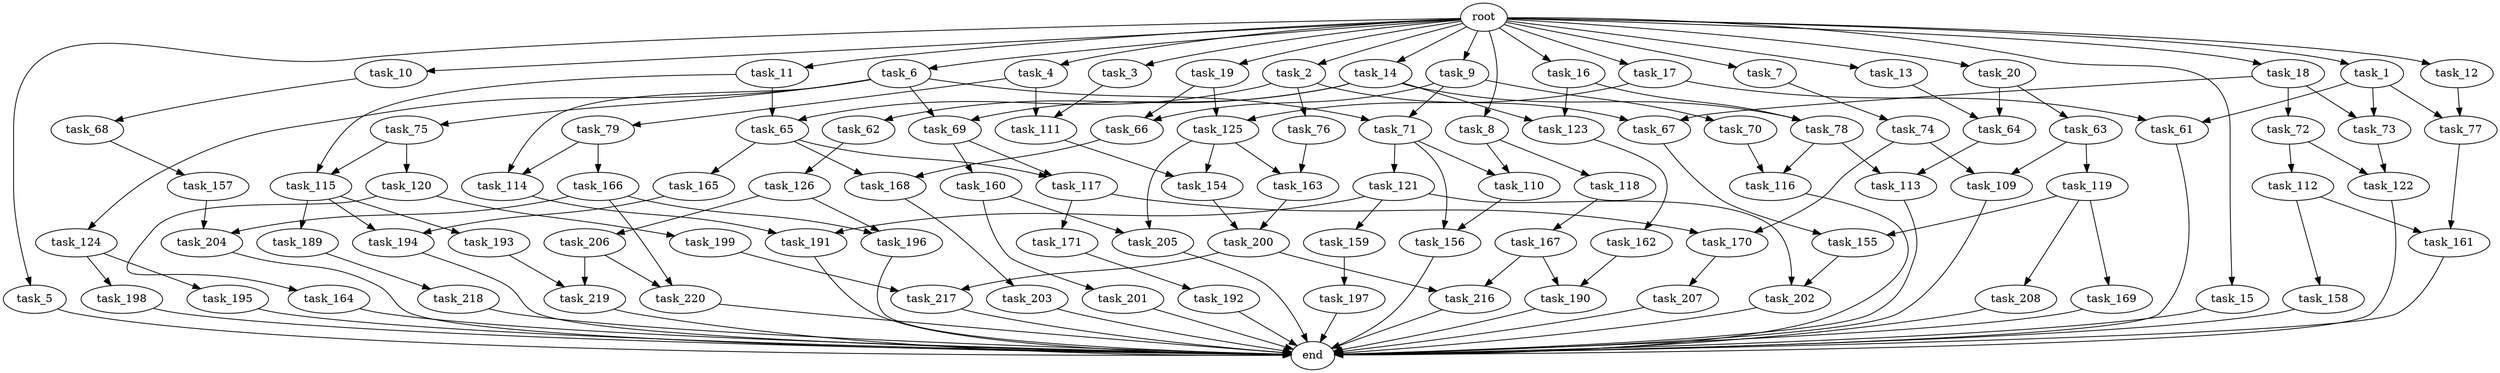 digraph G {
  task_67 [size="100502234726.400009"];
  task_193 [size="7730941132.800000"];
  task_12 [size="102.400000"];
  task_201 [size="85899345920.000000"];
  task_5 [size="102.400000"];
  task_217 [size="77309411328.000000"];
  task_63 [size="42090679500.800003"];
  task_196 [size="21474836480.000000"];
  task_164 [size="13743895347.200001"];
  task_17 [size="102.400000"];
  task_2 [size="102.400000"];
  task_121 [size="69578470195.199997"];
  task_216 [size="21474836480.000000"];
  task_208 [size="7730941132.800000"];
  task_168 [size="89335319756.800003"];
  task_197 [size="7730941132.800000"];
  task_166 [size="85899345920.000000"];
  task_169 [size="7730941132.800000"];
  task_207 [size="30923764531.200001"];
  task_79 [size="69578470195.199997"];
  task_198 [size="7730941132.800000"];
  task_77 [size="44667659878.400002"];
  task_163 [size="44667659878.400002"];
  task_11 [size="102.400000"];
  task_71 [size="124554051584.000000"];
  task_167 [size="7730941132.800000"];
  task_15 [size="102.400000"];
  task_154 [size="52398601011.200005"];
  task_191 [size="55834574848.000000"];
  task_64 [size="45526653337.600006"];
  task_156 [size="83322365542.400009"];
  root [size="0.000000"];
  task_72 [size="30923764531.200001"];
  task_69 [size="109951162777.600006"];
  task_119 [size="69578470195.199997"];
  task_74 [size="42090679500.800003"];
  task_190 [size="35218731827.200005"];
  task_114 [size="140874927308.800018"];
  task_8 [size="102.400000"];
  task_155 [size="21474836480.000000"];
  task_18 [size="102.400000"];
  task_109 [size="77309411328.000000"];
  task_122 [size="171798691840.000000"];
  task_194 [size="11166914969.600000"];
  task_126 [size="69578470195.199997"];
  task_66 [size="111669149696.000000"];
  task_206 [size="13743895347.200001"];
  task_78 [size="68719476736.000000"];
  task_165 [size="85899345920.000000"];
  task_73 [size="44667659878.400002"];
  task_116 [size="93630287052.800003"];
  task_199 [size="13743895347.200001"];
  task_1 [size="102.400000"];
  task_3 [size="102.400000"];
  task_200 [size="100502234726.400009"];
  task_157 [size="30923764531.200001"];
  task_9 [size="102.400000"];
  task_189 [size="7730941132.800000"];
  task_75 [size="54975581388.800003"];
  task_220 [size="21474836480.000000"];
  task_4 [size="102.400000"];
  end [size="0.000000"];
  task_111 [size="155477816115.200012"];
  task_123 [size="68719476736.000000"];
  task_117 [size="107374182400.000000"];
  task_16 [size="102.400000"];
  task_158 [size="85899345920.000000"];
  task_19 [size="102.400000"];
  task_159 [size="13743895347.200001"];
  task_20 [size="102.400000"];
  task_6 [size="102.400000"];
  task_160 [size="21474836480.000000"];
  task_170 [size="77309411328.000000"];
  task_62 [size="54975581388.800003"];
  task_192 [size="85899345920.000000"];
  task_112 [size="85899345920.000000"];
  task_65 [size="124554051584.000000"];
  task_115 [size="124554051584.000000"];
  task_7 [size="102.400000"];
  task_202 [size="17179869184.000000"];
  task_118 [size="13743895347.200001"];
  task_120 [size="69578470195.199997"];
  task_125 [size="73014444032.000000"];
  task_204 [size="77309411328.000000"];
  task_124 [size="54975581388.800003"];
  task_68 [size="69578470195.199997"];
  task_162 [size="21474836480.000000"];
  task_203 [size="54975581388.800003"];
  task_61 [size="44667659878.400002"];
  task_113 [size="93630287052.800003"];
  task_76 [size="69578470195.199997"];
  task_171 [size="69578470195.199997"];
  task_70 [size="69578470195.199997"];
  task_161 [size="127990025420.800003"];
  task_13 [size="102.400000"];
  task_218 [size="13743895347.200001"];
  task_219 [size="55834574848.000000"];
  task_10 [size="102.400000"];
  task_110 [size="83322365542.400009"];
  task_205 [size="116823110451.200012"];
  task_195 [size="7730941132.800000"];
  task_14 [size="102.400000"];

  task_67 -> task_155 [size="134217728.000000"];
  task_193 -> task_219 [size="411041792.000000"];
  task_12 -> task_77 [size="301989888.000000"];
  task_201 -> end [size="1.000000"];
  task_5 -> end [size="1.000000"];
  task_217 -> end [size="1.000000"];
  task_63 -> task_109 [size="679477248.000000"];
  task_63 -> task_119 [size="679477248.000000"];
  task_196 -> end [size="1.000000"];
  task_164 -> end [size="1.000000"];
  task_17 -> task_61 [size="301989888.000000"];
  task_17 -> task_125 [size="301989888.000000"];
  task_2 -> task_67 [size="679477248.000000"];
  task_2 -> task_65 [size="679477248.000000"];
  task_2 -> task_76 [size="679477248.000000"];
  task_121 -> task_202 [size="134217728.000000"];
  task_121 -> task_159 [size="134217728.000000"];
  task_121 -> task_191 [size="134217728.000000"];
  task_216 -> end [size="1.000000"];
  task_208 -> end [size="1.000000"];
  task_168 -> task_203 [size="536870912.000000"];
  task_197 -> end [size="1.000000"];
  task_166 -> task_220 [size="75497472.000000"];
  task_166 -> task_204 [size="75497472.000000"];
  task_166 -> task_196 [size="75497472.000000"];
  task_169 -> end [size="1.000000"];
  task_207 -> end [size="1.000000"];
  task_79 -> task_166 [size="838860800.000000"];
  task_79 -> task_114 [size="838860800.000000"];
  task_198 -> end [size="1.000000"];
  task_77 -> task_161 [size="411041792.000000"];
  task_163 -> task_200 [size="301989888.000000"];
  task_11 -> task_65 [size="536870912.000000"];
  task_11 -> task_115 [size="536870912.000000"];
  task_71 -> task_110 [size="679477248.000000"];
  task_71 -> task_121 [size="679477248.000000"];
  task_71 -> task_156 [size="679477248.000000"];
  task_167 -> task_190 [size="134217728.000000"];
  task_167 -> task_216 [size="134217728.000000"];
  task_15 -> end [size="1.000000"];
  task_154 -> task_200 [size="679477248.000000"];
  task_191 -> end [size="1.000000"];
  task_64 -> task_113 [size="838860800.000000"];
  task_156 -> end [size="1.000000"];
  root -> task_7 [size="1.000000"];
  root -> task_8 [size="1.000000"];
  root -> task_20 [size="1.000000"];
  root -> task_12 [size="1.000000"];
  root -> task_18 [size="1.000000"];
  root -> task_1 [size="1.000000"];
  root -> task_3 [size="1.000000"];
  root -> task_16 [size="1.000000"];
  root -> task_19 [size="1.000000"];
  root -> task_5 [size="1.000000"];
  root -> task_10 [size="1.000000"];
  root -> task_6 [size="1.000000"];
  root -> task_17 [size="1.000000"];
  root -> task_9 [size="1.000000"];
  root -> task_11 [size="1.000000"];
  root -> task_4 [size="1.000000"];
  root -> task_13 [size="1.000000"];
  root -> task_2 [size="1.000000"];
  root -> task_14 [size="1.000000"];
  root -> task_15 [size="1.000000"];
  task_72 -> task_112 [size="838860800.000000"];
  task_72 -> task_122 [size="838860800.000000"];
  task_69 -> task_160 [size="209715200.000000"];
  task_69 -> task_117 [size="209715200.000000"];
  task_119 -> task_169 [size="75497472.000000"];
  task_119 -> task_208 [size="75497472.000000"];
  task_119 -> task_155 [size="75497472.000000"];
  task_74 -> task_109 [size="75497472.000000"];
  task_74 -> task_170 [size="75497472.000000"];
  task_190 -> end [size="1.000000"];
  task_114 -> task_191 [size="411041792.000000"];
  task_8 -> task_110 [size="134217728.000000"];
  task_8 -> task_118 [size="134217728.000000"];
  task_155 -> task_202 [size="33554432.000000"];
  task_18 -> task_67 [size="301989888.000000"];
  task_18 -> task_72 [size="301989888.000000"];
  task_18 -> task_73 [size="301989888.000000"];
  task_109 -> end [size="1.000000"];
  task_122 -> end [size="1.000000"];
  task_194 -> end [size="1.000000"];
  task_126 -> task_196 [size="134217728.000000"];
  task_126 -> task_206 [size="134217728.000000"];
  task_66 -> task_168 [size="33554432.000000"];
  task_206 -> task_220 [size="134217728.000000"];
  task_206 -> task_219 [size="134217728.000000"];
  task_78 -> task_116 [size="75497472.000000"];
  task_78 -> task_113 [size="75497472.000000"];
  task_165 -> task_194 [size="33554432.000000"];
  task_73 -> task_122 [size="838860800.000000"];
  task_116 -> end [size="1.000000"];
  task_199 -> task_217 [size="679477248.000000"];
  task_1 -> task_61 [size="134217728.000000"];
  task_1 -> task_77 [size="134217728.000000"];
  task_1 -> task_73 [size="134217728.000000"];
  task_3 -> task_111 [size="838860800.000000"];
  task_200 -> task_216 [size="75497472.000000"];
  task_200 -> task_217 [size="75497472.000000"];
  task_157 -> task_204 [size="679477248.000000"];
  task_9 -> task_66 [size="679477248.000000"];
  task_9 -> task_70 [size="679477248.000000"];
  task_9 -> task_71 [size="679477248.000000"];
  task_189 -> task_218 [size="134217728.000000"];
  task_75 -> task_115 [size="679477248.000000"];
  task_75 -> task_120 [size="679477248.000000"];
  task_220 -> end [size="1.000000"];
  task_4 -> task_79 [size="679477248.000000"];
  task_4 -> task_111 [size="679477248.000000"];
  task_111 -> task_154 [size="209715200.000000"];
  task_123 -> task_162 [size="209715200.000000"];
  task_117 -> task_170 [size="679477248.000000"];
  task_117 -> task_171 [size="679477248.000000"];
  task_16 -> task_123 [size="134217728.000000"];
  task_16 -> task_78 [size="134217728.000000"];
  task_158 -> end [size="1.000000"];
  task_19 -> task_66 [size="411041792.000000"];
  task_19 -> task_125 [size="411041792.000000"];
  task_159 -> task_197 [size="75497472.000000"];
  task_20 -> task_63 [size="411041792.000000"];
  task_20 -> task_64 [size="411041792.000000"];
  task_6 -> task_124 [size="536870912.000000"];
  task_6 -> task_75 [size="536870912.000000"];
  task_6 -> task_114 [size="536870912.000000"];
  task_6 -> task_69 [size="536870912.000000"];
  task_6 -> task_71 [size="536870912.000000"];
  task_160 -> task_205 [size="838860800.000000"];
  task_160 -> task_201 [size="838860800.000000"];
  task_170 -> task_207 [size="301989888.000000"];
  task_62 -> task_126 [size="679477248.000000"];
  task_192 -> end [size="1.000000"];
  task_112 -> task_158 [size="838860800.000000"];
  task_112 -> task_161 [size="838860800.000000"];
  task_65 -> task_168 [size="838860800.000000"];
  task_65 -> task_117 [size="838860800.000000"];
  task_65 -> task_165 [size="838860800.000000"];
  task_115 -> task_189 [size="75497472.000000"];
  task_115 -> task_193 [size="75497472.000000"];
  task_115 -> task_194 [size="75497472.000000"];
  task_7 -> task_74 [size="411041792.000000"];
  task_202 -> end [size="1.000000"];
  task_118 -> task_167 [size="75497472.000000"];
  task_120 -> task_199 [size="134217728.000000"];
  task_120 -> task_164 [size="134217728.000000"];
  task_125 -> task_154 [size="301989888.000000"];
  task_125 -> task_163 [size="301989888.000000"];
  task_125 -> task_205 [size="301989888.000000"];
  task_204 -> end [size="1.000000"];
  task_124 -> task_195 [size="75497472.000000"];
  task_124 -> task_198 [size="75497472.000000"];
  task_68 -> task_157 [size="301989888.000000"];
  task_162 -> task_190 [size="209715200.000000"];
  task_203 -> end [size="1.000000"];
  task_61 -> end [size="1.000000"];
  task_113 -> end [size="1.000000"];
  task_76 -> task_163 [size="134217728.000000"];
  task_171 -> task_192 [size="838860800.000000"];
  task_70 -> task_116 [size="838860800.000000"];
  task_161 -> end [size="1.000000"];
  task_13 -> task_64 [size="33554432.000000"];
  task_218 -> end [size="1.000000"];
  task_219 -> end [size="1.000000"];
  task_10 -> task_68 [size="679477248.000000"];
  task_110 -> task_156 [size="134217728.000000"];
  task_205 -> end [size="1.000000"];
  task_195 -> end [size="1.000000"];
  task_14 -> task_123 [size="536870912.000000"];
  task_14 -> task_62 [size="536870912.000000"];
  task_14 -> task_69 [size="536870912.000000"];
  task_14 -> task_78 [size="536870912.000000"];
}
